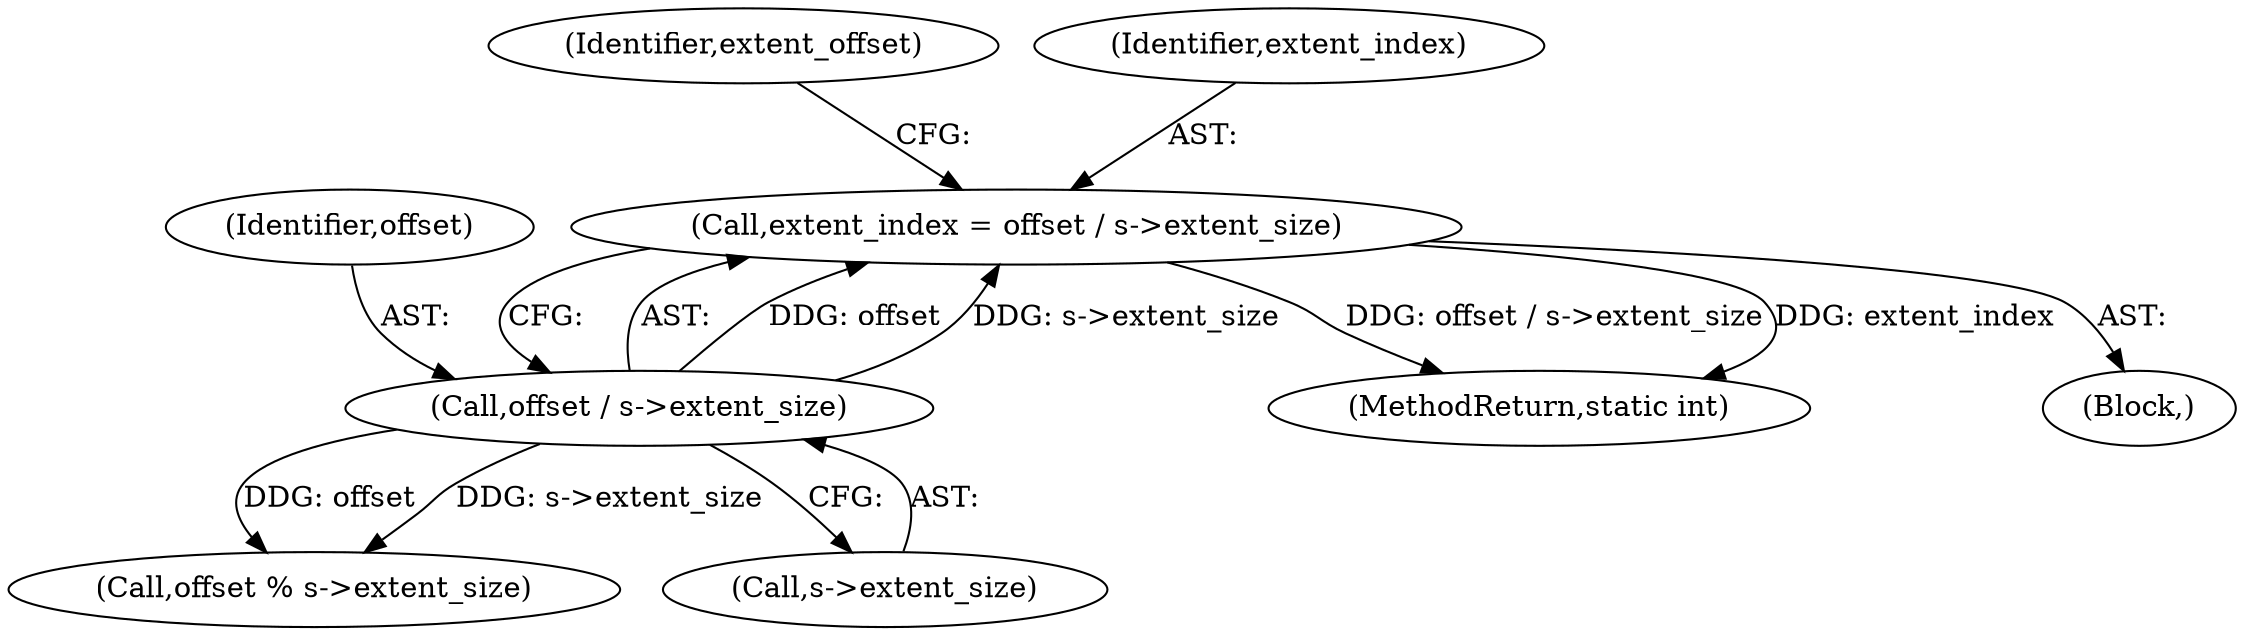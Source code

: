 digraph "0_qemu_e3737b820b45e54b059656dc3f914f895ac7a88b@integer" {
"1000358" [label="(Call,extent_index = offset / s->extent_size)"];
"1000360" [label="(Call,offset / s->extent_size)"];
"1000366" [label="(Identifier,extent_offset)"];
"1000110" [label="(Block,)"];
"1000359" [label="(Identifier,extent_index)"];
"1000361" [label="(Identifier,offset)"];
"1000449" [label="(MethodReturn,static int)"];
"1000358" [label="(Call,extent_index = offset / s->extent_size)"];
"1000368" [label="(Call,offset % s->extent_size)"];
"1000360" [label="(Call,offset / s->extent_size)"];
"1000362" [label="(Call,s->extent_size)"];
"1000358" -> "1000110"  [label="AST: "];
"1000358" -> "1000360"  [label="CFG: "];
"1000359" -> "1000358"  [label="AST: "];
"1000360" -> "1000358"  [label="AST: "];
"1000366" -> "1000358"  [label="CFG: "];
"1000358" -> "1000449"  [label="DDG: offset / s->extent_size"];
"1000358" -> "1000449"  [label="DDG: extent_index"];
"1000360" -> "1000358"  [label="DDG: offset"];
"1000360" -> "1000358"  [label="DDG: s->extent_size"];
"1000360" -> "1000362"  [label="CFG: "];
"1000361" -> "1000360"  [label="AST: "];
"1000362" -> "1000360"  [label="AST: "];
"1000360" -> "1000368"  [label="DDG: offset"];
"1000360" -> "1000368"  [label="DDG: s->extent_size"];
}
